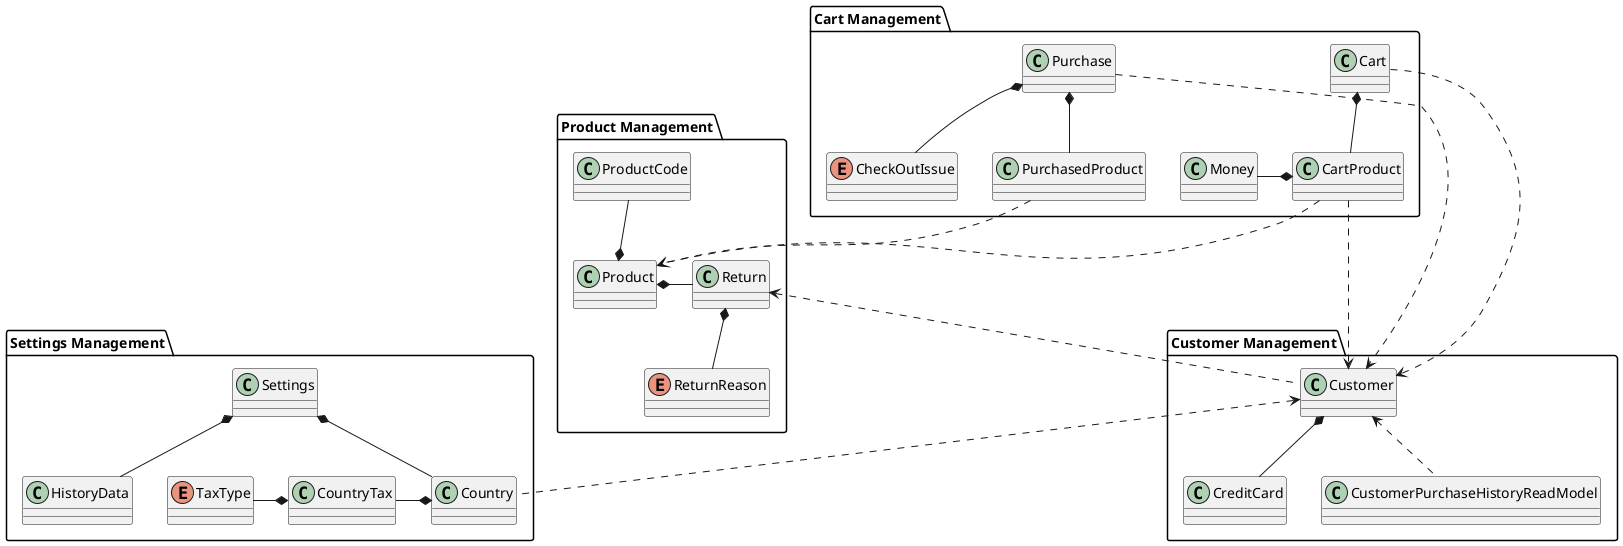 @startuml

' title <b>eCommerce Class Diagram</b>

' package "Shared Kernel" {
  ' abstract class EntityBase
  ' abstract class ValueObject
  ' interface IAggregateRoot
  ' abstract class Repository
' }

' Repository --> IAggregateRoot

package "Product Management" {
  class Product
  class ProductCode
  class Return
  enum ReturnReason

  ' EntityBase <|-- Product
  ' EntityBase <|-- ProductCode
  ' EntityBase <|-- Return

  ' IAggregateRoot <|.. Product
  ' IAggregateRoot <|.. ProductCode

  ProductCode --* Product
  Return -left-* Product
  Return *-- ReturnReason
}

package "Customer Management" {
  class Customer
  class CreditCard
  class CustomerPurchaseHistoryReadModel

  ' EntityBase <|-- Customer
  ' EntityBase <|-- CreditCard

  ' IAggregateRoot <|.. CreditCard

  Customer *-- CreditCard
  Customer <.. CustomerPurchaseHistoryReadModel
}

package "Cart Management" {
  class Cart
  class CartProduct
  class Purchase
  class PurchasedProduct
  class Money
  enum CheckOutIssue

  ' EntityBase <|-- Cart
  ' EntityBase <|-- CartProduct
  ' EntityBase <|-- Purchase
  ' EntityBase <|-- PurchasedProduct

  ' IAggregateRoot <|.. Cart
  ' IAggregateRoot <|.. Purchase

  ' ValueObject <|-- Money

  Cart *-- CartProduct
  Purchase *-- PurchasedProduct
  CartProduct *-left- Money
  Purchase *-- CheckOutIssue

  Cart ..> Customer
  CartProduct ..> Customer
  Purchase ..> Customer
}

package "Settings Management" {
  class Settings
  class Country
  class CountryTax
  class HistoryData
  enum TaxType

  ' EntityBase <|-- Country
  ' EntityBase <|-- CountryTax
  ' EntityBase <|-- HistoryData

  ' IAggregateRoot <|.. Country
  ' IAggregateRoot <|.. CountryTax
  ' IAggregateRoot <|.. HistoryData

  Settings *-- Country
  Settings *-- HistoryData
  CountryTax *-left- TaxType
  Country *-left- CountryTax
}

Return <.. Customer
Customer <.. Country
CartProduct ..> Product
PurchasedProduct ..> Product

@enduml